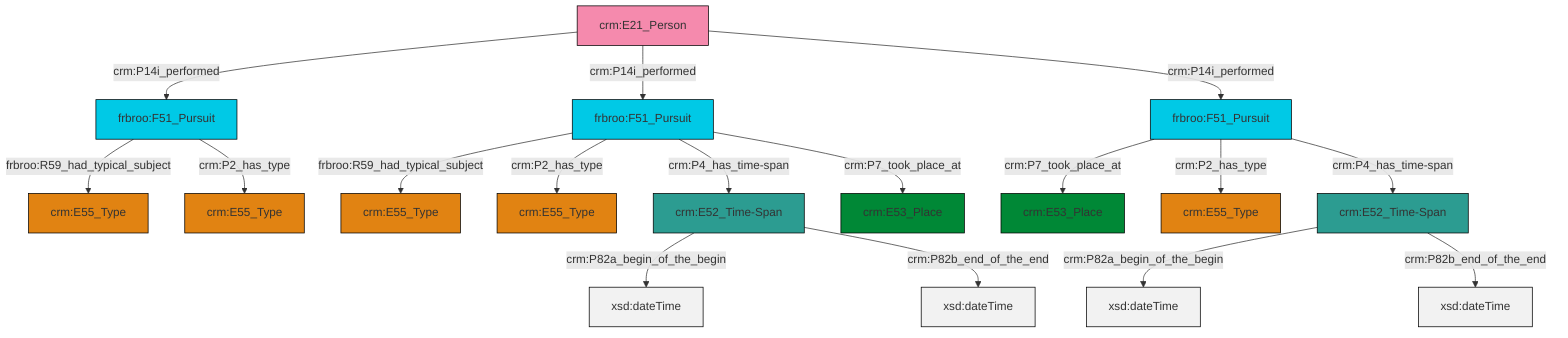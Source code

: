graph TD
classDef Literal fill:#f2f2f2,stroke:#000000;
classDef CRM_Entity fill:#FFFFFF,stroke:#000000;
classDef Temporal_Entity fill:#00C9E6, stroke:#000000;
classDef Type fill:#E18312, stroke:#000000;
classDef Time-Span fill:#2C9C91, stroke:#000000;
classDef Appellation fill:#FFEB7F, stroke:#000000;
classDef Place fill:#008836, stroke:#000000;
classDef Persistent_Item fill:#B266B2, stroke:#000000;
classDef Conceptual_Object fill:#FFD700, stroke:#000000;
classDef Physical_Thing fill:#D2B48C, stroke:#000000;
classDef Actor fill:#f58aad, stroke:#000000;
classDef PC_Classes fill:#4ce600, stroke:#000000;
classDef Multi fill:#cccccc,stroke:#000000;

4["frbroo:F51_Pursuit"]:::Temporal_Entity -->|frbroo:R59_had_typical_subject| 6["crm:E55_Type"]:::Type
4["frbroo:F51_Pursuit"]:::Temporal_Entity -->|crm:P2_has_type| 0["crm:E55_Type"]:::Type
11["crm:E21_Person"]:::Actor -->|crm:P14i_performed| 12["frbroo:F51_Pursuit"]:::Temporal_Entity
12["frbroo:F51_Pursuit"]:::Temporal_Entity -->|frbroo:R59_had_typical_subject| 2["crm:E55_Type"]:::Type
15["crm:E52_Time-Span"]:::Time-Span -->|crm:P82a_begin_of_the_begin| 16[xsd:dateTime]:::Literal
11["crm:E21_Person"]:::Actor -->|crm:P14i_performed| 4["frbroo:F51_Pursuit"]:::Temporal_Entity
4["frbroo:F51_Pursuit"]:::Temporal_Entity -->|crm:P4_has_time-span| 19["crm:E52_Time-Span"]:::Time-Span
19["crm:E52_Time-Span"]:::Time-Span -->|crm:P82a_begin_of_the_begin| 23[xsd:dateTime]:::Literal
12["frbroo:F51_Pursuit"]:::Temporal_Entity -->|crm:P2_has_type| 9["crm:E55_Type"]:::Type
15["crm:E52_Time-Span"]:::Time-Span -->|crm:P82b_end_of_the_end| 29[xsd:dateTime]:::Literal
11["crm:E21_Person"]:::Actor -->|crm:P14i_performed| 17["frbroo:F51_Pursuit"]:::Temporal_Entity
17["frbroo:F51_Pursuit"]:::Temporal_Entity -->|crm:P7_took_place_at| 25["crm:E53_Place"]:::Place
17["frbroo:F51_Pursuit"]:::Temporal_Entity -->|crm:P2_has_type| 7["crm:E55_Type"]:::Type
19["crm:E52_Time-Span"]:::Time-Span -->|crm:P82b_end_of_the_end| 32[xsd:dateTime]:::Literal
4["frbroo:F51_Pursuit"]:::Temporal_Entity -->|crm:P7_took_place_at| 20["crm:E53_Place"]:::Place
17["frbroo:F51_Pursuit"]:::Temporal_Entity -->|crm:P4_has_time-span| 15["crm:E52_Time-Span"]:::Time-Span